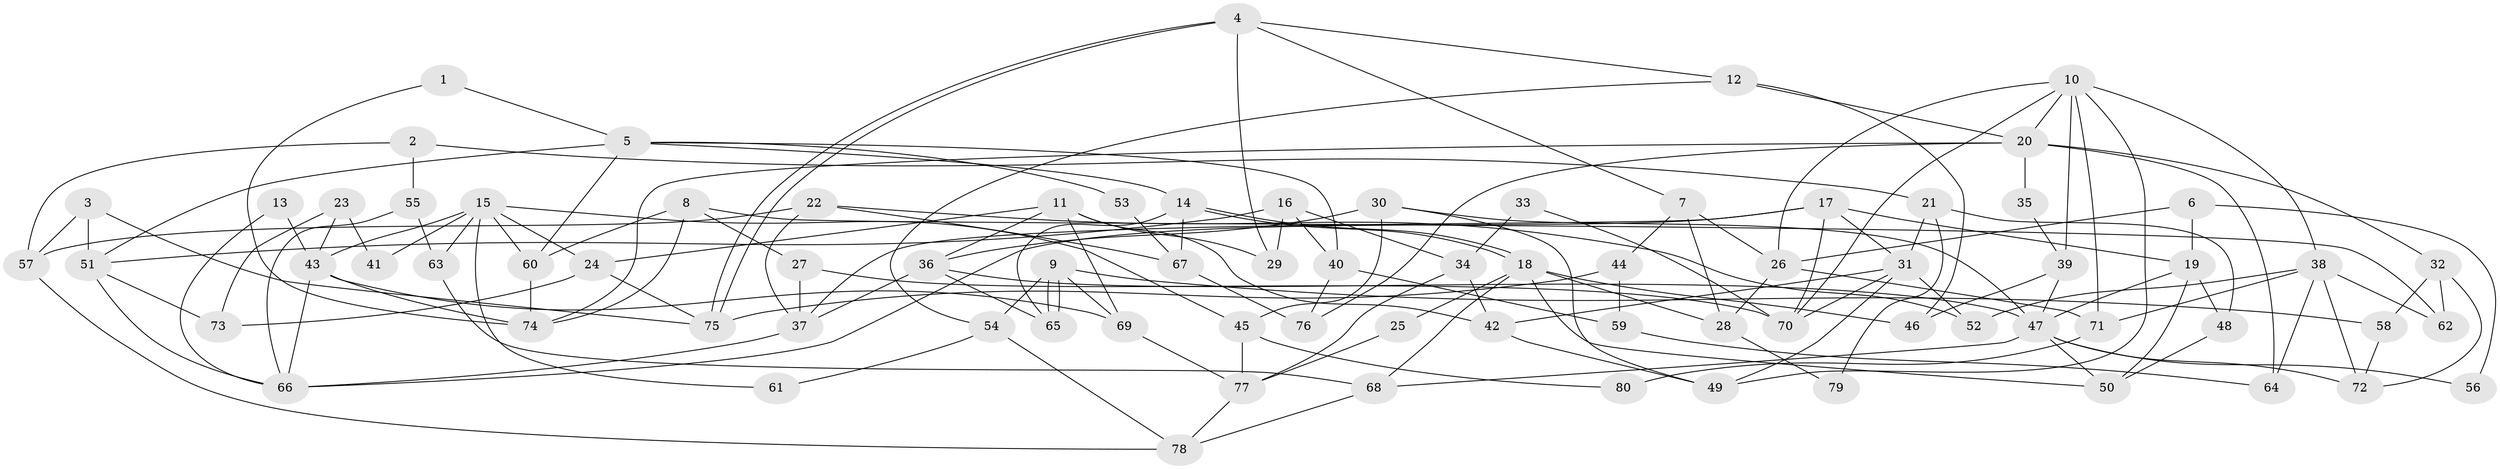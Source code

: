// coarse degree distribution, {6: 0.125, 3: 0.25, 5: 0.10714285714285714, 18: 0.017857142857142856, 4: 0.2857142857142857, 8: 0.05357142857142857, 9: 0.03571428571428571, 2: 0.08928571428571429, 7: 0.017857142857142856, 1: 0.017857142857142856}
// Generated by graph-tools (version 1.1) at 2025/19/03/04/25 18:19:01]
// undirected, 80 vertices, 160 edges
graph export_dot {
graph [start="1"]
  node [color=gray90,style=filled];
  1;
  2;
  3;
  4;
  5;
  6;
  7;
  8;
  9;
  10;
  11;
  12;
  13;
  14;
  15;
  16;
  17;
  18;
  19;
  20;
  21;
  22;
  23;
  24;
  25;
  26;
  27;
  28;
  29;
  30;
  31;
  32;
  33;
  34;
  35;
  36;
  37;
  38;
  39;
  40;
  41;
  42;
  43;
  44;
  45;
  46;
  47;
  48;
  49;
  50;
  51;
  52;
  53;
  54;
  55;
  56;
  57;
  58;
  59;
  60;
  61;
  62;
  63;
  64;
  65;
  66;
  67;
  68;
  69;
  70;
  71;
  72;
  73;
  74;
  75;
  76;
  77;
  78;
  79;
  80;
  1 -- 5;
  1 -- 74;
  2 -- 21;
  2 -- 57;
  2 -- 55;
  3 -- 75;
  3 -- 57;
  3 -- 51;
  4 -- 29;
  4 -- 75;
  4 -- 75;
  4 -- 7;
  4 -- 12;
  5 -- 14;
  5 -- 60;
  5 -- 40;
  5 -- 51;
  5 -- 53;
  6 -- 26;
  6 -- 19;
  6 -- 56;
  7 -- 28;
  7 -- 26;
  7 -- 44;
  8 -- 74;
  8 -- 27;
  8 -- 60;
  8 -- 62;
  9 -- 54;
  9 -- 65;
  9 -- 65;
  9 -- 58;
  9 -- 69;
  10 -- 49;
  10 -- 38;
  10 -- 20;
  10 -- 26;
  10 -- 39;
  10 -- 70;
  10 -- 71;
  11 -- 42;
  11 -- 69;
  11 -- 24;
  11 -- 29;
  11 -- 36;
  12 -- 20;
  12 -- 46;
  12 -- 54;
  13 -- 66;
  13 -- 43;
  14 -- 65;
  14 -- 18;
  14 -- 18;
  14 -- 67;
  15 -- 43;
  15 -- 24;
  15 -- 41;
  15 -- 45;
  15 -- 60;
  15 -- 61;
  15 -- 63;
  16 -- 34;
  16 -- 51;
  16 -- 29;
  16 -- 40;
  17 -- 66;
  17 -- 37;
  17 -- 19;
  17 -- 31;
  17 -- 70;
  18 -- 50;
  18 -- 25;
  18 -- 28;
  18 -- 46;
  18 -- 68;
  19 -- 47;
  19 -- 48;
  19 -- 50;
  20 -- 76;
  20 -- 32;
  20 -- 35;
  20 -- 64;
  20 -- 74;
  21 -- 31;
  21 -- 48;
  21 -- 79;
  22 -- 52;
  22 -- 37;
  22 -- 57;
  22 -- 67;
  23 -- 73;
  23 -- 43;
  23 -- 41;
  24 -- 75;
  24 -- 73;
  25 -- 77;
  26 -- 28;
  26 -- 71;
  27 -- 37;
  27 -- 70;
  28 -- 79;
  30 -- 36;
  30 -- 47;
  30 -- 45;
  30 -- 49;
  31 -- 70;
  31 -- 42;
  31 -- 49;
  31 -- 52;
  32 -- 58;
  32 -- 62;
  32 -- 72;
  33 -- 70;
  33 -- 34;
  34 -- 42;
  34 -- 77;
  35 -- 39;
  36 -- 47;
  36 -- 37;
  36 -- 65;
  37 -- 66;
  38 -- 71;
  38 -- 62;
  38 -- 52;
  38 -- 64;
  38 -- 72;
  39 -- 46;
  39 -- 47;
  40 -- 59;
  40 -- 76;
  42 -- 49;
  43 -- 66;
  43 -- 74;
  43 -- 69;
  44 -- 59;
  44 -- 75;
  45 -- 77;
  45 -- 80;
  47 -- 72;
  47 -- 50;
  47 -- 56;
  47 -- 68;
  48 -- 50;
  51 -- 66;
  51 -- 73;
  53 -- 67;
  54 -- 78;
  54 -- 61;
  55 -- 63;
  55 -- 66;
  57 -- 78;
  58 -- 72;
  59 -- 64;
  60 -- 74;
  63 -- 68;
  67 -- 76;
  68 -- 78;
  69 -- 77;
  71 -- 80;
  77 -- 78;
}

